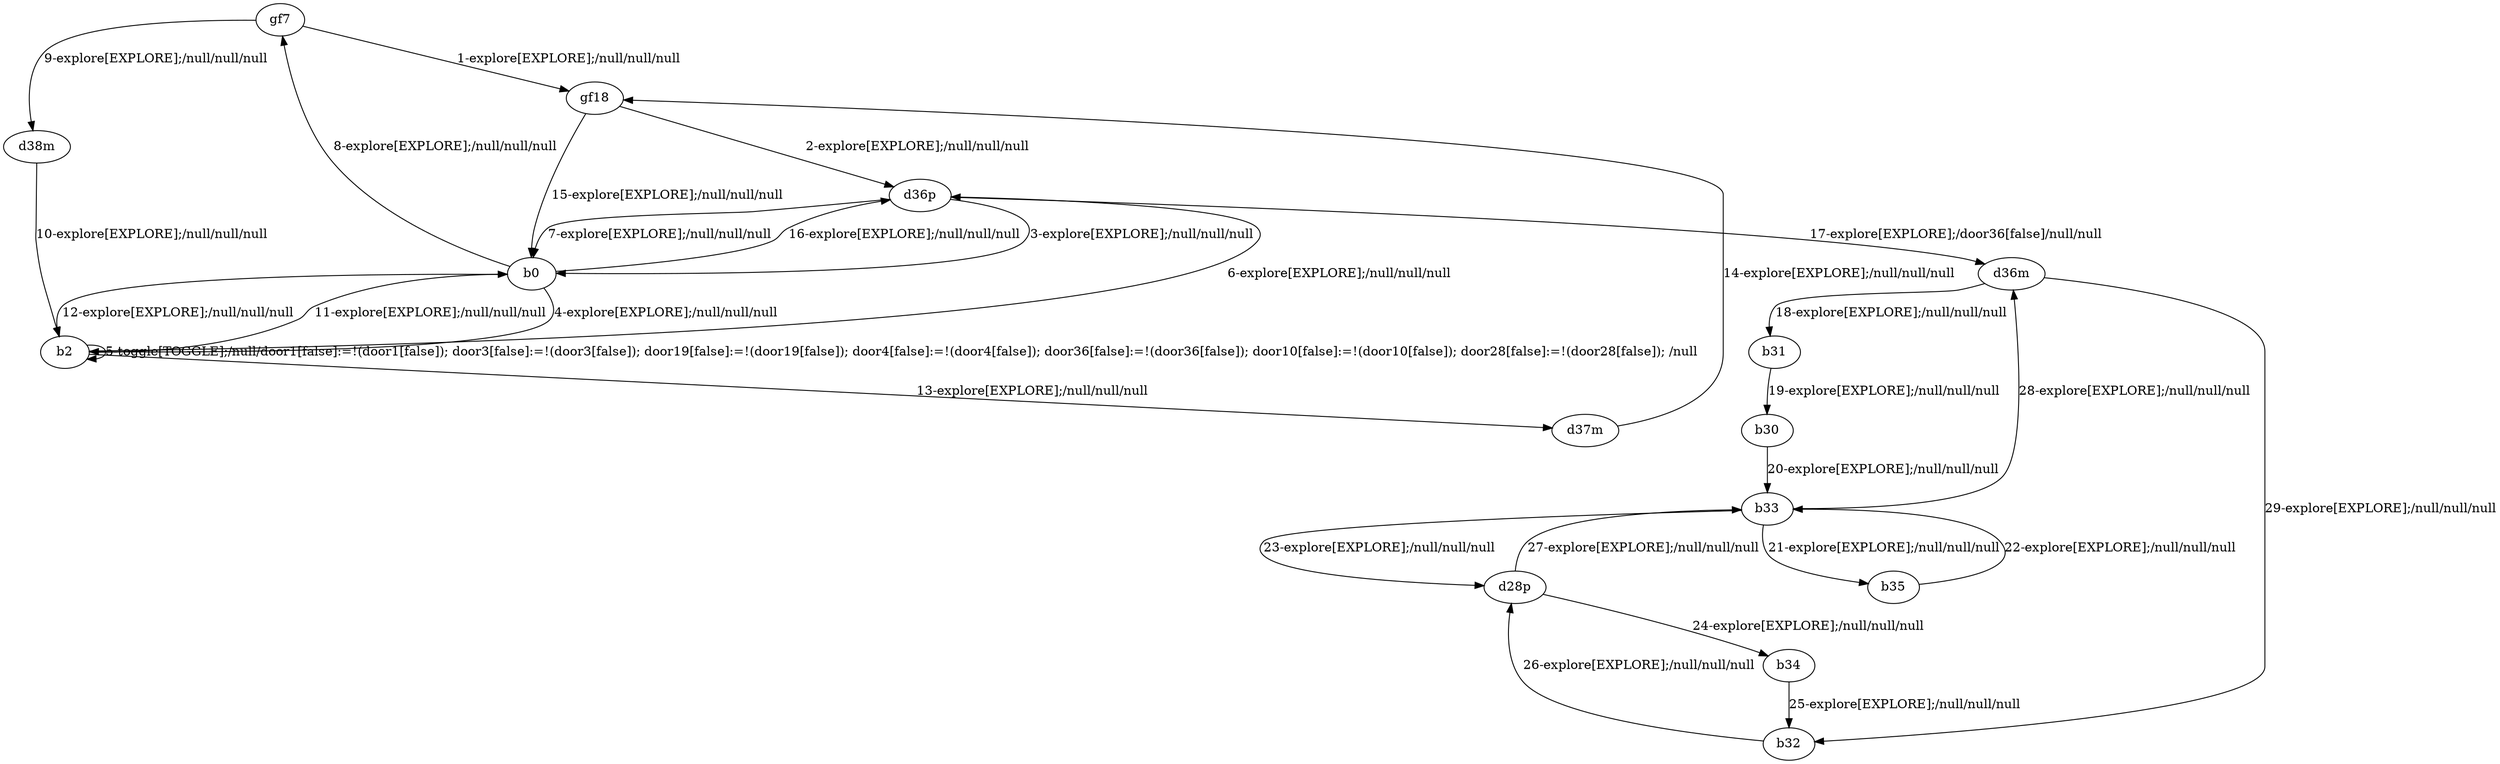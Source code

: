 # Total number of goals covered by this test: 1
# b33 --> d36m

digraph g {
"gf7" -> "gf18" [label = "1-explore[EXPLORE];/null/null/null"];
"gf18" -> "d36p" [label = "2-explore[EXPLORE];/null/null/null"];
"d36p" -> "b0" [label = "3-explore[EXPLORE];/null/null/null"];
"b0" -> "b2" [label = "4-explore[EXPLORE];/null/null/null"];
"b2" -> "b2" [label = "5-toggle[TOGGLE];/null/door1[false]:=!(door1[false]); door3[false]:=!(door3[false]); door19[false]:=!(door19[false]); door4[false]:=!(door4[false]); door36[false]:=!(door36[false]); door10[false]:=!(door10[false]); door28[false]:=!(door28[false]); /null"];
"b2" -> "d36p" [label = "6-explore[EXPLORE];/null/null/null"];
"d36p" -> "b0" [label = "7-explore[EXPLORE];/null/null/null"];
"b0" -> "gf7" [label = "8-explore[EXPLORE];/null/null/null"];
"gf7" -> "d38m" [label = "9-explore[EXPLORE];/null/null/null"];
"d38m" -> "b2" [label = "10-explore[EXPLORE];/null/null/null"];
"b2" -> "b0" [label = "11-explore[EXPLORE];/null/null/null"];
"b0" -> "b2" [label = "12-explore[EXPLORE];/null/null/null"];
"b2" -> "d37m" [label = "13-explore[EXPLORE];/null/null/null"];
"d37m" -> "gf18" [label = "14-explore[EXPLORE];/null/null/null"];
"gf18" -> "b0" [label = "15-explore[EXPLORE];/null/null/null"];
"b0" -> "d36p" [label = "16-explore[EXPLORE];/null/null/null"];
"d36p" -> "d36m" [label = "17-explore[EXPLORE];/door36[false]/null/null"];
"d36m" -> "b31" [label = "18-explore[EXPLORE];/null/null/null"];
"b31" -> "b30" [label = "19-explore[EXPLORE];/null/null/null"];
"b30" -> "b33" [label = "20-explore[EXPLORE];/null/null/null"];
"b33" -> "b35" [label = "21-explore[EXPLORE];/null/null/null"];
"b35" -> "b33" [label = "22-explore[EXPLORE];/null/null/null"];
"b33" -> "d28p" [label = "23-explore[EXPLORE];/null/null/null"];
"d28p" -> "b34" [label = "24-explore[EXPLORE];/null/null/null"];
"b34" -> "b32" [label = "25-explore[EXPLORE];/null/null/null"];
"b32" -> "d28p" [label = "26-explore[EXPLORE];/null/null/null"];
"d28p" -> "b33" [label = "27-explore[EXPLORE];/null/null/null"];
"b33" -> "d36m" [label = "28-explore[EXPLORE];/null/null/null"];
"d36m" -> "b32" [label = "29-explore[EXPLORE];/null/null/null"];
}